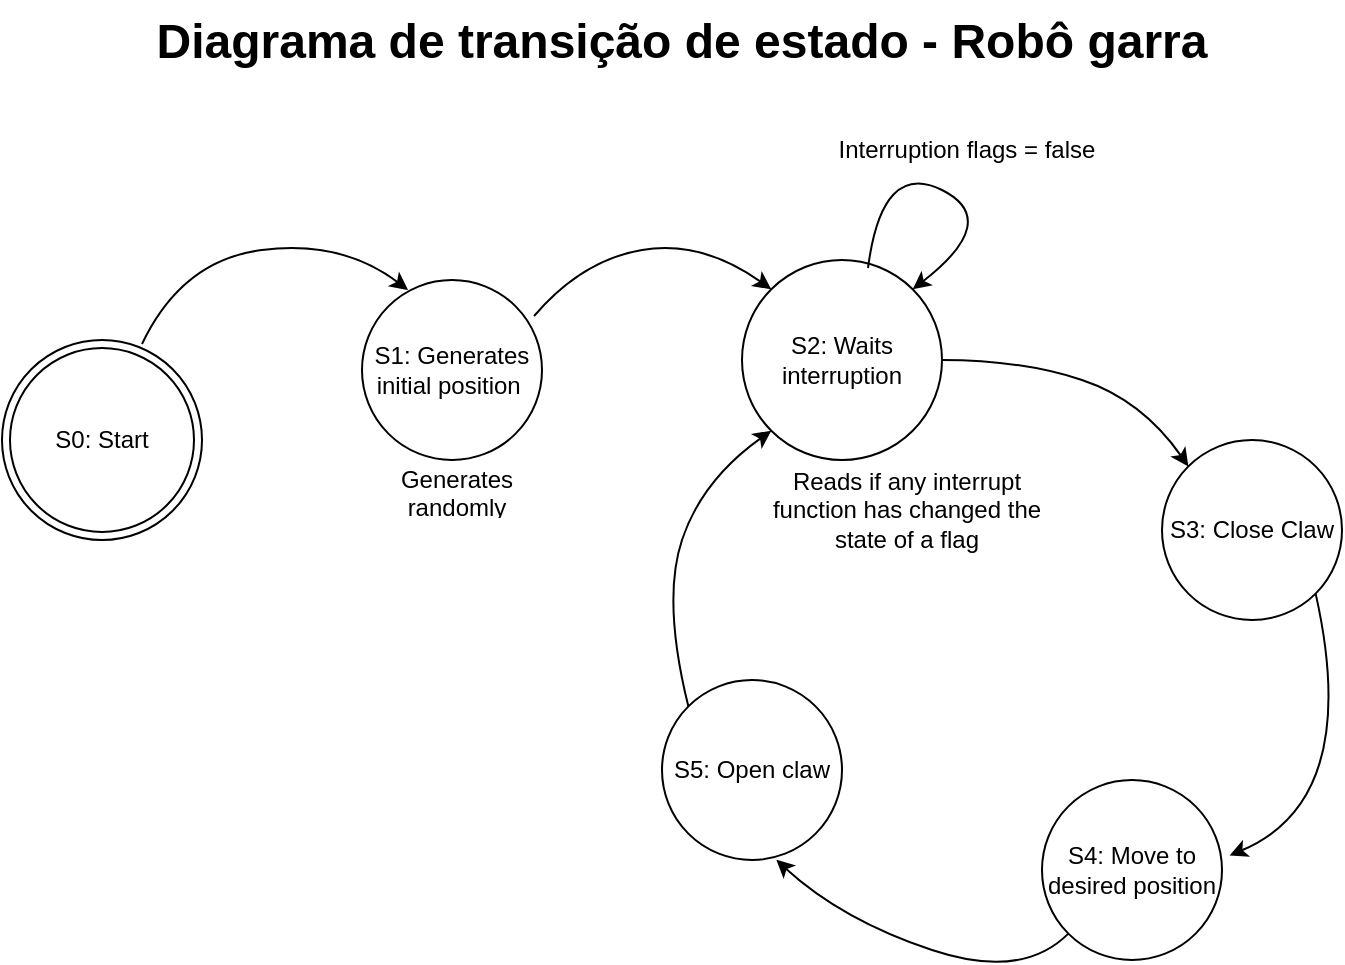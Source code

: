<mxfile>
    <diagram id="sdi0hYxZAmGWV3q7KsMB" name="Page-1">
        <mxGraphModel dx="1086" dy="513" grid="1" gridSize="10" guides="1" tooltips="1" connect="1" arrows="1" fold="1" page="1" pageScale="1" pageWidth="850" pageHeight="1100" math="0" shadow="0">
            <root>
                <mxCell id="0"/>
                <mxCell id="1" parent="0"/>
                <mxCell id="2" value="S0: Start" style="ellipse;shape=doubleEllipse;whiteSpace=wrap;html=1;aspect=fixed;direction=south;" parent="1" vertex="1">
                    <mxGeometry x="80" y="360" width="100" height="100" as="geometry"/>
                </mxCell>
                <mxCell id="3" value="S1: Generates initial position&amp;nbsp;" style="ellipse;whiteSpace=wrap;html=1;aspect=fixed;" parent="1" vertex="1">
                    <mxGeometry x="260" y="330" width="90" height="90" as="geometry"/>
                </mxCell>
                <mxCell id="4" value="S2: Waits interruption" style="ellipse;whiteSpace=wrap;html=1;aspect=fixed;" parent="1" vertex="1">
                    <mxGeometry x="450" y="320" width="100" height="100" as="geometry"/>
                </mxCell>
                <mxCell id="5" value="S3: Close Claw" style="ellipse;whiteSpace=wrap;html=1;aspect=fixed;" parent="1" vertex="1">
                    <mxGeometry x="660" y="410" width="90" height="90" as="geometry"/>
                </mxCell>
                <mxCell id="6" value="S4: Move to desired position" style="ellipse;whiteSpace=wrap;html=1;aspect=fixed;" parent="1" vertex="1">
                    <mxGeometry x="600" y="580" width="90" height="90" as="geometry"/>
                </mxCell>
                <mxCell id="7" value="S5: Open claw" style="ellipse;whiteSpace=wrap;html=1;aspect=fixed;" parent="1" vertex="1">
                    <mxGeometry x="410" y="530" width="90" height="90" as="geometry"/>
                </mxCell>
                <mxCell id="8" value="" style="curved=1;endArrow=classic;html=1;entryX=0;entryY=1;entryDx=0;entryDy=0;exitX=0;exitY=0;exitDx=0;exitDy=0;" parent="1" source="7" target="4" edge="1">
                    <mxGeometry width="50" height="50" relative="1" as="geometry">
                        <mxPoint x="455" y="530" as="sourcePoint"/>
                        <mxPoint x="445" y="440" as="targetPoint"/>
                        <Array as="points">
                            <mxPoint x="410" y="490"/>
                            <mxPoint x="430" y="430"/>
                        </Array>
                    </mxGeometry>
                </mxCell>
                <mxCell id="9" value="" style="curved=1;endArrow=classic;html=1;exitX=0.02;exitY=0.3;exitDx=0;exitDy=0;exitPerimeter=0;entryX=0.256;entryY=0.056;entryDx=0;entryDy=0;entryPerimeter=0;" parent="1" source="2" target="3" edge="1">
                    <mxGeometry width="50" height="50" relative="1" as="geometry">
                        <mxPoint x="160" y="350" as="sourcePoint"/>
                        <mxPoint x="210" y="300" as="targetPoint"/>
                        <Array as="points">
                            <mxPoint x="170" y="320"/>
                            <mxPoint x="250" y="310"/>
                        </Array>
                    </mxGeometry>
                </mxCell>
                <mxCell id="10" value="" style="curved=1;endArrow=classic;html=1;exitX=0.956;exitY=0.2;exitDx=0;exitDy=0;exitPerimeter=0;entryX=0;entryY=0;entryDx=0;entryDy=0;" parent="1" source="3" target="4" edge="1">
                    <mxGeometry width="50" height="50" relative="1" as="geometry">
                        <mxPoint x="340" y="342" as="sourcePoint"/>
                        <mxPoint x="473" y="315" as="targetPoint"/>
                        <Array as="points">
                            <mxPoint x="370" y="320"/>
                            <mxPoint x="430" y="310"/>
                        </Array>
                    </mxGeometry>
                </mxCell>
                <mxCell id="11" value="" style="curved=1;endArrow=classic;html=1;exitX=1;exitY=0.5;exitDx=0;exitDy=0;entryX=0;entryY=0;entryDx=0;entryDy=0;" parent="1" source="4" target="5" edge="1">
                    <mxGeometry width="50" height="50" relative="1" as="geometry">
                        <mxPoint x="550" y="429" as="sourcePoint"/>
                        <mxPoint x="669" y="416" as="targetPoint"/>
                        <Array as="points">
                            <mxPoint x="590" y="370"/>
                            <mxPoint x="650" y="390"/>
                        </Array>
                    </mxGeometry>
                </mxCell>
                <mxCell id="12" value="" style="curved=1;endArrow=classic;html=1;exitX=0.63;exitY=0.04;exitDx=0;exitDy=0;exitPerimeter=0;entryX=1;entryY=0;entryDx=0;entryDy=0;" parent="1" source="4" target="4" edge="1">
                    <mxGeometry width="50" height="50" relative="1" as="geometry">
                        <mxPoint x="520" y="330" as="sourcePoint"/>
                        <mxPoint x="639" y="317" as="targetPoint"/>
                        <Array as="points">
                            <mxPoint x="520" y="270"/>
                            <mxPoint x="580" y="300"/>
                        </Array>
                    </mxGeometry>
                </mxCell>
                <mxCell id="13" value="" style="curved=1;endArrow=classic;html=1;exitX=1;exitY=1;exitDx=0;exitDy=0;entryX=1.042;entryY=0.419;entryDx=0;entryDy=0;entryPerimeter=0;" parent="1" source="5" target="6" edge="1">
                    <mxGeometry width="50" height="50" relative="1" as="geometry">
                        <mxPoint x="690" y="520" as="sourcePoint"/>
                        <mxPoint x="813" y="573" as="targetPoint"/>
                        <Array as="points">
                            <mxPoint x="760" y="590"/>
                        </Array>
                    </mxGeometry>
                </mxCell>
                <mxCell id="14" value="" style="curved=1;endArrow=classic;html=1;exitX=0;exitY=1;exitDx=0;exitDy=0;entryX=0.635;entryY=0.999;entryDx=0;entryDy=0;entryPerimeter=0;" parent="1" source="6" target="7" edge="1">
                    <mxGeometry width="50" height="50" relative="1" as="geometry">
                        <mxPoint x="575" y="729" as="sourcePoint"/>
                        <mxPoint x="570" y="600" as="targetPoint"/>
                        <Array as="points">
                            <mxPoint x="590" y="680"/>
                            <mxPoint x="500" y="650"/>
                        </Array>
                    </mxGeometry>
                </mxCell>
                <mxCell id="16" value="Generates randomly" style="text;strokeColor=none;fillColor=none;align=center;verticalAlign=middle;spacingLeft=4;spacingRight=4;overflow=hidden;points=[[0,0.5],[1,0.5]];portConstraint=eastwest;rotatable=0;whiteSpace=wrap;html=1;" parent="1" vertex="1">
                    <mxGeometry x="260" y="420" width="95" height="30" as="geometry"/>
                </mxCell>
                <mxCell id="17" value="Interruption flags = false" style="text;strokeColor=none;fillColor=none;align=center;verticalAlign=middle;spacingLeft=4;spacingRight=4;overflow=hidden;points=[[0,0.5],[1,0.5]];portConstraint=eastwest;rotatable=0;whiteSpace=wrap;html=1;" parent="1" vertex="1">
                    <mxGeometry x="480" y="250" width="165" height="30" as="geometry"/>
                </mxCell>
                <mxCell id="18" value="Reads if any interrupt function has changed the state of a flag" style="text;strokeColor=none;fillColor=none;align=center;verticalAlign=middle;spacingLeft=4;spacingRight=4;overflow=hidden;points=[[0,0.5],[1,0.5]];portConstraint=eastwest;rotatable=0;whiteSpace=wrap;html=1;" parent="1" vertex="1">
                    <mxGeometry x="450" y="420" width="165" height="50" as="geometry"/>
                </mxCell>
                <mxCell id="19" value="&lt;h1 style=&quot;margin-top: 0px;&quot;&gt;Diagrama de transição de estado - Robô garra&lt;/h1&gt;" style="text;html=1;whiteSpace=wrap;overflow=hidden;rounded=0;align=center;" vertex="1" parent="1">
                    <mxGeometry x="150" y="190" width="540" height="60" as="geometry"/>
                </mxCell>
            </root>
        </mxGraphModel>
    </diagram>
</mxfile>